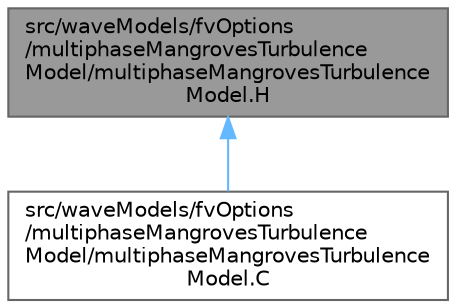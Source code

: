 digraph "src/waveModels/fvOptions/multiphaseMangrovesTurbulenceModel/multiphaseMangrovesTurbulenceModel.H"
{
 // LATEX_PDF_SIZE
  bgcolor="transparent";
  edge [fontname=Helvetica,fontsize=10,labelfontname=Helvetica,labelfontsize=10];
  node [fontname=Helvetica,fontsize=10,shape=box,height=0.2,width=0.4];
  Node1 [id="Node000001",label="src/waveModels/fvOptions\l/multiphaseMangrovesTurbulence\lModel/multiphaseMangrovesTurbulence\lModel.H",height=0.2,width=0.4,color="gray40", fillcolor="grey60", style="filled", fontcolor="black",tooltip=" "];
  Node1 -> Node2 [id="edge1_Node000001_Node000002",dir="back",color="steelblue1",style="solid",tooltip=" "];
  Node2 [id="Node000002",label="src/waveModels/fvOptions\l/multiphaseMangrovesTurbulence\lModel/multiphaseMangrovesTurbulence\lModel.C",height=0.2,width=0.4,color="grey40", fillcolor="white", style="filled",URL="$multiphaseMangrovesTurbulenceModel_8C.html",tooltip=" "];
}
